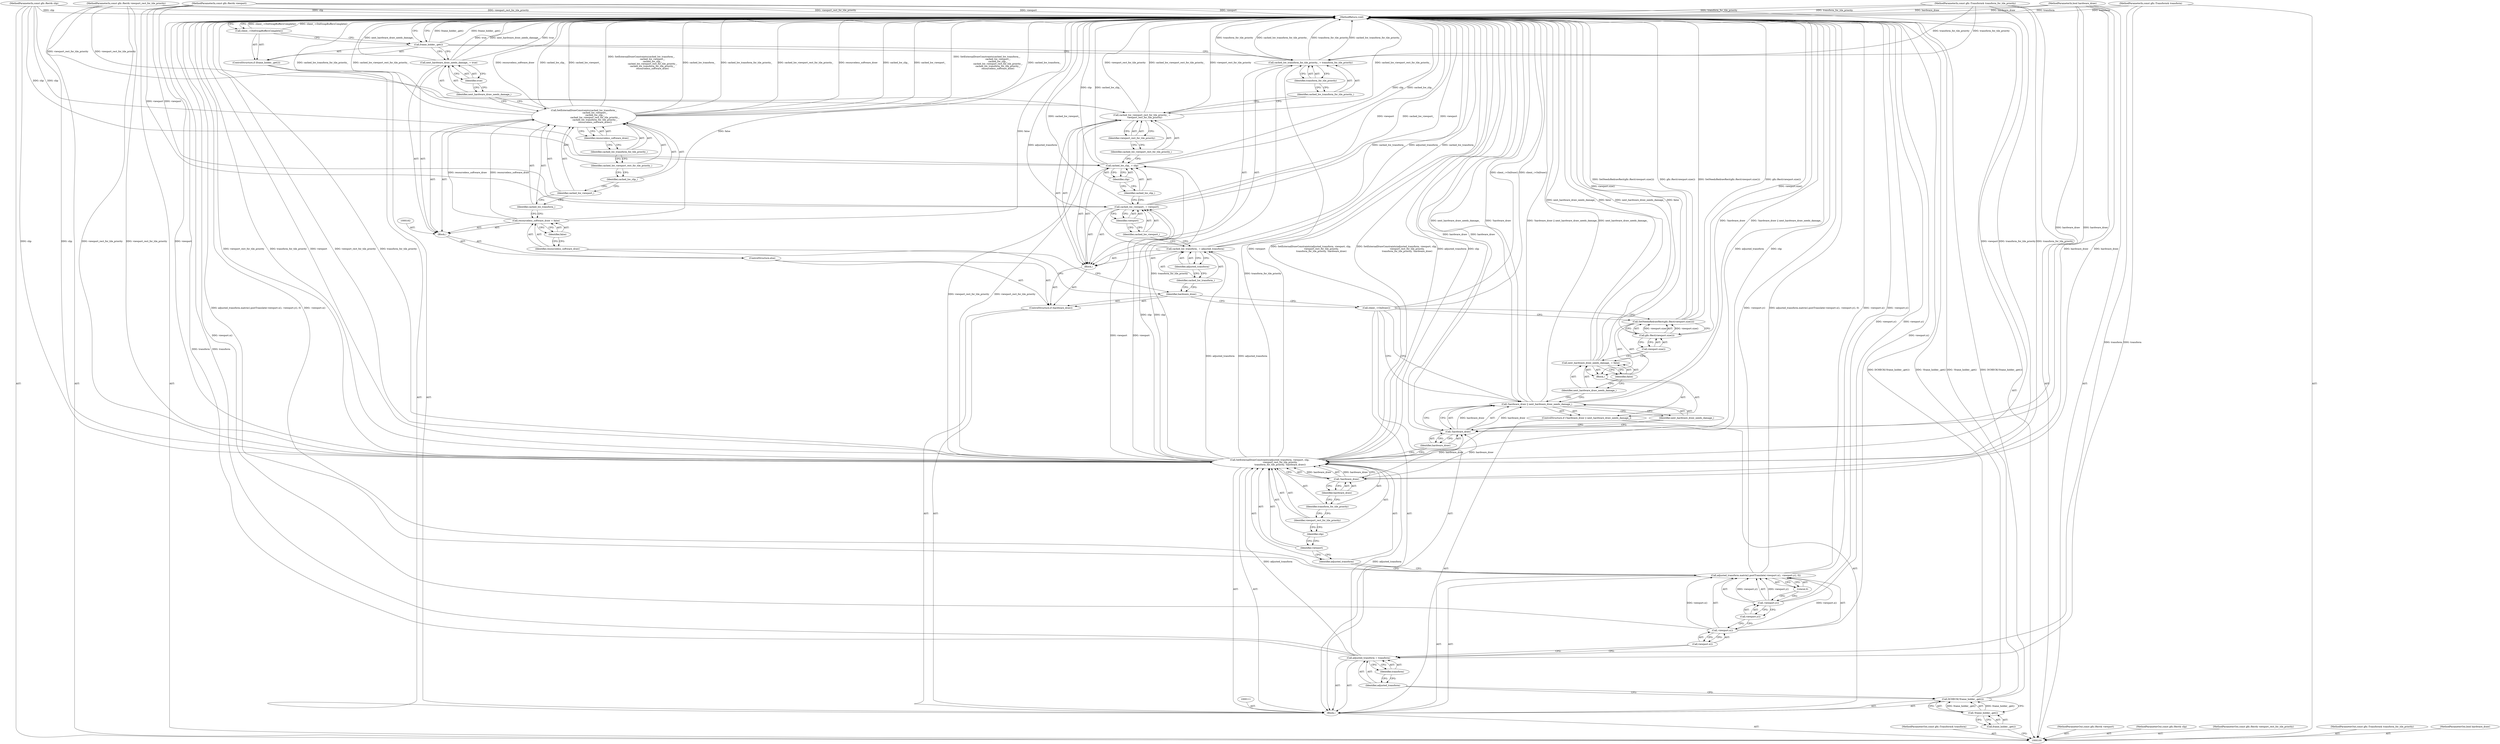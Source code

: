 digraph "0_Chrome_6d9425ec7badda912555d46ea7abcfab81fdd9b9_8" {
"1000179" [label="(MethodReturn,void)"];
"1000112" [label="(Call,adjusted_transform = transform)"];
"1000113" [label="(Identifier,adjusted_transform)"];
"1000114" [label="(Identifier,transform)"];
"1000115" [label="(Call,adjusted_transform.matrix().postTranslate(-viewport.x(), -viewport.y(), 0))"];
"1000116" [label="(Call,-viewport.x())"];
"1000117" [label="(Call,viewport.x())"];
"1000118" [label="(Call,-viewport.y())"];
"1000119" [label="(Call,viewport.y())"];
"1000120" [label="(Literal,0)"];
"1000121" [label="(Call,SetExternalDrawConstraints(adjusted_transform, viewport, clip,\n                             viewport_rect_for_tile_priority,\n                             transform_for_tile_priority, !hardware_draw))"];
"1000122" [label="(Identifier,adjusted_transform)"];
"1000123" [label="(Identifier,viewport)"];
"1000124" [label="(Identifier,clip)"];
"1000125" [label="(Identifier,viewport_rect_for_tile_priority)"];
"1000126" [label="(Identifier,transform_for_tile_priority)"];
"1000127" [label="(Call,!hardware_draw)"];
"1000128" [label="(Identifier,hardware_draw)"];
"1000129" [label="(ControlStructure,if (!hardware_draw || next_hardware_draw_needs_damage_))"];
"1000133" [label="(Identifier,next_hardware_draw_needs_damage_)"];
"1000134" [label="(Block,)"];
"1000130" [label="(Call,!hardware_draw || next_hardware_draw_needs_damage_)"];
"1000131" [label="(Call,!hardware_draw)"];
"1000132" [label="(Identifier,hardware_draw)"];
"1000137" [label="(Identifier,false)"];
"1000135" [label="(Call,next_hardware_draw_needs_damage_ = false)"];
"1000136" [label="(Identifier,next_hardware_draw_needs_damage_)"];
"1000139" [label="(Call,gfx::Rect(viewport.size()))"];
"1000140" [label="(Call,viewport.size())"];
"1000138" [label="(Call,SetNeedsRedrawRect(gfx::Rect(viewport.size())))"];
"1000101" [label="(MethodParameterIn,const gfx::Transform& transform)"];
"1000251" [label="(MethodParameterOut,const gfx::Transform& transform)"];
"1000141" [label="(Call,client_->OnDraw())"];
"1000142" [label="(ControlStructure,if (hardware_draw))"];
"1000144" [label="(Block,)"];
"1000143" [label="(Identifier,hardware_draw)"];
"1000147" [label="(Identifier,adjusted_transform)"];
"1000145" [label="(Call,cached_hw_transform_ = adjusted_transform)"];
"1000146" [label="(Identifier,cached_hw_transform_)"];
"1000150" [label="(Identifier,viewport)"];
"1000148" [label="(Call,cached_hw_viewport_ = viewport)"];
"1000149" [label="(Identifier,cached_hw_viewport_)"];
"1000153" [label="(Identifier,clip)"];
"1000151" [label="(Call,cached_hw_clip_ = clip)"];
"1000152" [label="(Identifier,cached_hw_clip_)"];
"1000154" [label="(Call,cached_hw_viewport_rect_for_tile_priority_ =\n        viewport_rect_for_tile_priority)"];
"1000155" [label="(Identifier,cached_hw_viewport_rect_for_tile_priority_)"];
"1000156" [label="(Identifier,viewport_rect_for_tile_priority)"];
"1000157" [label="(Call,cached_hw_transform_for_tile_priority_ = transform_for_tile_priority)"];
"1000158" [label="(Identifier,cached_hw_transform_for_tile_priority_)"];
"1000159" [label="(Identifier,transform_for_tile_priority)"];
"1000160" [label="(ControlStructure,else)"];
"1000102" [label="(MethodParameterIn,const gfx::Rect& viewport)"];
"1000252" [label="(MethodParameterOut,const gfx::Rect& viewport)"];
"1000165" [label="(Identifier,false)"];
"1000161" [label="(Block,)"];
"1000163" [label="(Call,resourceless_software_draw = false)"];
"1000164" [label="(Identifier,resourceless_software_draw)"];
"1000167" [label="(Identifier,cached_hw_transform_)"];
"1000166" [label="(Call,SetExternalDrawConstraints(cached_hw_transform_,\n                               cached_hw_viewport_,\n                               cached_hw_clip_,\n                               cached_hw_viewport_rect_for_tile_priority_,\n                               cached_hw_transform_for_tile_priority_,\n                               resourceless_software_draw))"];
"1000168" [label="(Identifier,cached_hw_viewport_)"];
"1000169" [label="(Identifier,cached_hw_clip_)"];
"1000170" [label="(Identifier,cached_hw_viewport_rect_for_tile_priority_)"];
"1000171" [label="(Identifier,cached_hw_transform_for_tile_priority_)"];
"1000172" [label="(Identifier,resourceless_software_draw)"];
"1000175" [label="(Identifier,true)"];
"1000173" [label="(Call,next_hardware_draw_needs_damage_ = true)"];
"1000174" [label="(Identifier,next_hardware_draw_needs_damage_)"];
"1000103" [label="(MethodParameterIn,const gfx::Rect& clip)"];
"1000253" [label="(MethodParameterOut,const gfx::Rect& clip)"];
"1000176" [label="(ControlStructure,if (frame_holder_.get()))"];
"1000177" [label="(Call,frame_holder_.get())"];
"1000178" [label="(Call,client_->DidSwapBuffersComplete())"];
"1000104" [label="(MethodParameterIn,const gfx::Rect& viewport_rect_for_tile_priority)"];
"1000254" [label="(MethodParameterOut,const gfx::Rect& viewport_rect_for_tile_priority)"];
"1000105" [label="(MethodParameterIn,const gfx::Transform& transform_for_tile_priority)"];
"1000255" [label="(MethodParameterOut,const gfx::Transform& transform_for_tile_priority)"];
"1000107" [label="(Block,)"];
"1000106" [label="(MethodParameterIn,bool hardware_draw)"];
"1000256" [label="(MethodParameterOut,bool hardware_draw)"];
"1000109" [label="(Call,!frame_holder_.get())"];
"1000110" [label="(Call,frame_holder_.get())"];
"1000108" [label="(Call,DCHECK(!frame_holder_.get()))"];
"1000179" -> "1000100"  [label="AST: "];
"1000179" -> "1000178"  [label="CFG: "];
"1000179" -> "1000177"  [label="CFG: "];
"1000166" -> "1000179"  [label="DDG: resourceless_software_draw"];
"1000166" -> "1000179"  [label="DDG: cached_hw_clip_"];
"1000166" -> "1000179"  [label="DDG: cached_hw_viewport_"];
"1000166" -> "1000179"  [label="DDG: SetExternalDrawConstraints(cached_hw_transform_,\n                               cached_hw_viewport_,\n                               cached_hw_clip_,\n                               cached_hw_viewport_rect_for_tile_priority_,\n                               cached_hw_transform_for_tile_priority_,\n                               resourceless_software_draw)"];
"1000166" -> "1000179"  [label="DDG: cached_hw_transform_"];
"1000166" -> "1000179"  [label="DDG: cached_hw_transform_for_tile_priority_"];
"1000166" -> "1000179"  [label="DDG: cached_hw_viewport_rect_for_tile_priority_"];
"1000121" -> "1000179"  [label="DDG: viewport_rect_for_tile_priority"];
"1000121" -> "1000179"  [label="DDG: transform_for_tile_priority"];
"1000121" -> "1000179"  [label="DDG: viewport"];
"1000121" -> "1000179"  [label="DDG: SetExternalDrawConstraints(adjusted_transform, viewport, clip,\n                             viewport_rect_for_tile_priority,\n                             transform_for_tile_priority, !hardware_draw)"];
"1000121" -> "1000179"  [label="DDG: adjusted_transform"];
"1000121" -> "1000179"  [label="DDG: clip"];
"1000108" -> "1000179"  [label="DDG: DCHECK(!frame_holder_.get())"];
"1000108" -> "1000179"  [label="DDG: !frame_holder_.get()"];
"1000104" -> "1000179"  [label="DDG: viewport_rect_for_tile_priority"];
"1000105" -> "1000179"  [label="DDG: transform_for_tile_priority"];
"1000112" -> "1000179"  [label="DDG: transform"];
"1000151" -> "1000179"  [label="DDG: clip"];
"1000151" -> "1000179"  [label="DDG: cached_hw_clip_"];
"1000115" -> "1000179"  [label="DDG: -viewport.y()"];
"1000115" -> "1000179"  [label="DDG: adjusted_transform.matrix().postTranslate(-viewport.x(), -viewport.y(), 0)"];
"1000115" -> "1000179"  [label="DDG: -viewport.x()"];
"1000118" -> "1000179"  [label="DDG: viewport.y()"];
"1000178" -> "1000179"  [label="DDG: client_->DidSwapBuffersComplete()"];
"1000157" -> "1000179"  [label="DDG: transform_for_tile_priority"];
"1000157" -> "1000179"  [label="DDG: cached_hw_transform_for_tile_priority_"];
"1000116" -> "1000179"  [label="DDG: viewport.x()"];
"1000130" -> "1000179"  [label="DDG: !hardware_draw || next_hardware_draw_needs_damage_"];
"1000130" -> "1000179"  [label="DDG: next_hardware_draw_needs_damage_"];
"1000130" -> "1000179"  [label="DDG: !hardware_draw"];
"1000131" -> "1000179"  [label="DDG: hardware_draw"];
"1000141" -> "1000179"  [label="DDG: client_->OnDraw()"];
"1000138" -> "1000179"  [label="DDG: gfx::Rect(viewport.size())"];
"1000138" -> "1000179"  [label="DDG: SetNeedsRedrawRect(gfx::Rect(viewport.size()))"];
"1000139" -> "1000179"  [label="DDG: viewport.size()"];
"1000154" -> "1000179"  [label="DDG: cached_hw_viewport_rect_for_tile_priority_"];
"1000154" -> "1000179"  [label="DDG: viewport_rect_for_tile_priority"];
"1000103" -> "1000179"  [label="DDG: clip"];
"1000148" -> "1000179"  [label="DDG: cached_hw_viewport_"];
"1000148" -> "1000179"  [label="DDG: viewport"];
"1000102" -> "1000179"  [label="DDG: viewport"];
"1000101" -> "1000179"  [label="DDG: transform"];
"1000135" -> "1000179"  [label="DDG: next_hardware_draw_needs_damage_"];
"1000135" -> "1000179"  [label="DDG: false"];
"1000177" -> "1000179"  [label="DDG: frame_holder_.get()"];
"1000145" -> "1000179"  [label="DDG: cached_hw_transform_"];
"1000145" -> "1000179"  [label="DDG: adjusted_transform"];
"1000173" -> "1000179"  [label="DDG: next_hardware_draw_needs_damage_"];
"1000173" -> "1000179"  [label="DDG: true"];
"1000106" -> "1000179"  [label="DDG: hardware_draw"];
"1000163" -> "1000179"  [label="DDG: false"];
"1000112" -> "1000107"  [label="AST: "];
"1000112" -> "1000114"  [label="CFG: "];
"1000113" -> "1000112"  [label="AST: "];
"1000114" -> "1000112"  [label="AST: "];
"1000117" -> "1000112"  [label="CFG: "];
"1000112" -> "1000179"  [label="DDG: transform"];
"1000101" -> "1000112"  [label="DDG: transform"];
"1000112" -> "1000121"  [label="DDG: adjusted_transform"];
"1000113" -> "1000112"  [label="AST: "];
"1000113" -> "1000108"  [label="CFG: "];
"1000114" -> "1000113"  [label="CFG: "];
"1000114" -> "1000112"  [label="AST: "];
"1000114" -> "1000113"  [label="CFG: "];
"1000112" -> "1000114"  [label="CFG: "];
"1000115" -> "1000107"  [label="AST: "];
"1000115" -> "1000120"  [label="CFG: "];
"1000116" -> "1000115"  [label="AST: "];
"1000118" -> "1000115"  [label="AST: "];
"1000120" -> "1000115"  [label="AST: "];
"1000122" -> "1000115"  [label="CFG: "];
"1000115" -> "1000179"  [label="DDG: -viewport.y()"];
"1000115" -> "1000179"  [label="DDG: adjusted_transform.matrix().postTranslate(-viewport.x(), -viewport.y(), 0)"];
"1000115" -> "1000179"  [label="DDG: -viewport.x()"];
"1000116" -> "1000115"  [label="DDG: viewport.x()"];
"1000118" -> "1000115"  [label="DDG: viewport.y()"];
"1000116" -> "1000115"  [label="AST: "];
"1000116" -> "1000117"  [label="CFG: "];
"1000117" -> "1000116"  [label="AST: "];
"1000119" -> "1000116"  [label="CFG: "];
"1000116" -> "1000179"  [label="DDG: viewport.x()"];
"1000116" -> "1000115"  [label="DDG: viewport.x()"];
"1000117" -> "1000116"  [label="AST: "];
"1000117" -> "1000112"  [label="CFG: "];
"1000116" -> "1000117"  [label="CFG: "];
"1000118" -> "1000115"  [label="AST: "];
"1000118" -> "1000119"  [label="CFG: "];
"1000119" -> "1000118"  [label="AST: "];
"1000120" -> "1000118"  [label="CFG: "];
"1000118" -> "1000179"  [label="DDG: viewport.y()"];
"1000118" -> "1000115"  [label="DDG: viewport.y()"];
"1000119" -> "1000118"  [label="AST: "];
"1000119" -> "1000116"  [label="CFG: "];
"1000118" -> "1000119"  [label="CFG: "];
"1000120" -> "1000115"  [label="AST: "];
"1000120" -> "1000118"  [label="CFG: "];
"1000115" -> "1000120"  [label="CFG: "];
"1000121" -> "1000107"  [label="AST: "];
"1000121" -> "1000127"  [label="CFG: "];
"1000122" -> "1000121"  [label="AST: "];
"1000123" -> "1000121"  [label="AST: "];
"1000124" -> "1000121"  [label="AST: "];
"1000125" -> "1000121"  [label="AST: "];
"1000126" -> "1000121"  [label="AST: "];
"1000127" -> "1000121"  [label="AST: "];
"1000132" -> "1000121"  [label="CFG: "];
"1000121" -> "1000179"  [label="DDG: viewport_rect_for_tile_priority"];
"1000121" -> "1000179"  [label="DDG: transform_for_tile_priority"];
"1000121" -> "1000179"  [label="DDG: viewport"];
"1000121" -> "1000179"  [label="DDG: SetExternalDrawConstraints(adjusted_transform, viewport, clip,\n                             viewport_rect_for_tile_priority,\n                             transform_for_tile_priority, !hardware_draw)"];
"1000121" -> "1000179"  [label="DDG: adjusted_transform"];
"1000121" -> "1000179"  [label="DDG: clip"];
"1000112" -> "1000121"  [label="DDG: adjusted_transform"];
"1000102" -> "1000121"  [label="DDG: viewport"];
"1000103" -> "1000121"  [label="DDG: clip"];
"1000104" -> "1000121"  [label="DDG: viewport_rect_for_tile_priority"];
"1000105" -> "1000121"  [label="DDG: transform_for_tile_priority"];
"1000127" -> "1000121"  [label="DDG: hardware_draw"];
"1000121" -> "1000145"  [label="DDG: adjusted_transform"];
"1000121" -> "1000148"  [label="DDG: viewport"];
"1000121" -> "1000151"  [label="DDG: clip"];
"1000121" -> "1000154"  [label="DDG: viewport_rect_for_tile_priority"];
"1000121" -> "1000157"  [label="DDG: transform_for_tile_priority"];
"1000122" -> "1000121"  [label="AST: "];
"1000122" -> "1000115"  [label="CFG: "];
"1000123" -> "1000122"  [label="CFG: "];
"1000123" -> "1000121"  [label="AST: "];
"1000123" -> "1000122"  [label="CFG: "];
"1000124" -> "1000123"  [label="CFG: "];
"1000124" -> "1000121"  [label="AST: "];
"1000124" -> "1000123"  [label="CFG: "];
"1000125" -> "1000124"  [label="CFG: "];
"1000125" -> "1000121"  [label="AST: "];
"1000125" -> "1000124"  [label="CFG: "];
"1000126" -> "1000125"  [label="CFG: "];
"1000126" -> "1000121"  [label="AST: "];
"1000126" -> "1000125"  [label="CFG: "];
"1000128" -> "1000126"  [label="CFG: "];
"1000127" -> "1000121"  [label="AST: "];
"1000127" -> "1000128"  [label="CFG: "];
"1000128" -> "1000127"  [label="AST: "];
"1000121" -> "1000127"  [label="CFG: "];
"1000127" -> "1000121"  [label="DDG: hardware_draw"];
"1000106" -> "1000127"  [label="DDG: hardware_draw"];
"1000127" -> "1000131"  [label="DDG: hardware_draw"];
"1000128" -> "1000127"  [label="AST: "];
"1000128" -> "1000126"  [label="CFG: "];
"1000127" -> "1000128"  [label="CFG: "];
"1000129" -> "1000107"  [label="AST: "];
"1000130" -> "1000129"  [label="AST: "];
"1000134" -> "1000129"  [label="AST: "];
"1000133" -> "1000130"  [label="AST: "];
"1000133" -> "1000131"  [label="CFG: "];
"1000130" -> "1000133"  [label="CFG: "];
"1000134" -> "1000129"  [label="AST: "];
"1000135" -> "1000134"  [label="AST: "];
"1000138" -> "1000134"  [label="AST: "];
"1000130" -> "1000129"  [label="AST: "];
"1000130" -> "1000131"  [label="CFG: "];
"1000130" -> "1000133"  [label="CFG: "];
"1000131" -> "1000130"  [label="AST: "];
"1000133" -> "1000130"  [label="AST: "];
"1000136" -> "1000130"  [label="CFG: "];
"1000141" -> "1000130"  [label="CFG: "];
"1000130" -> "1000179"  [label="DDG: !hardware_draw || next_hardware_draw_needs_damage_"];
"1000130" -> "1000179"  [label="DDG: next_hardware_draw_needs_damage_"];
"1000130" -> "1000179"  [label="DDG: !hardware_draw"];
"1000131" -> "1000130"  [label="DDG: hardware_draw"];
"1000131" -> "1000130"  [label="AST: "];
"1000131" -> "1000132"  [label="CFG: "];
"1000132" -> "1000131"  [label="AST: "];
"1000133" -> "1000131"  [label="CFG: "];
"1000130" -> "1000131"  [label="CFG: "];
"1000131" -> "1000179"  [label="DDG: hardware_draw"];
"1000131" -> "1000130"  [label="DDG: hardware_draw"];
"1000127" -> "1000131"  [label="DDG: hardware_draw"];
"1000106" -> "1000131"  [label="DDG: hardware_draw"];
"1000132" -> "1000131"  [label="AST: "];
"1000132" -> "1000121"  [label="CFG: "];
"1000131" -> "1000132"  [label="CFG: "];
"1000137" -> "1000135"  [label="AST: "];
"1000137" -> "1000136"  [label="CFG: "];
"1000135" -> "1000137"  [label="CFG: "];
"1000135" -> "1000134"  [label="AST: "];
"1000135" -> "1000137"  [label="CFG: "];
"1000136" -> "1000135"  [label="AST: "];
"1000137" -> "1000135"  [label="AST: "];
"1000140" -> "1000135"  [label="CFG: "];
"1000135" -> "1000179"  [label="DDG: next_hardware_draw_needs_damage_"];
"1000135" -> "1000179"  [label="DDG: false"];
"1000136" -> "1000135"  [label="AST: "];
"1000136" -> "1000130"  [label="CFG: "];
"1000137" -> "1000136"  [label="CFG: "];
"1000139" -> "1000138"  [label="AST: "];
"1000139" -> "1000140"  [label="CFG: "];
"1000140" -> "1000139"  [label="AST: "];
"1000138" -> "1000139"  [label="CFG: "];
"1000139" -> "1000179"  [label="DDG: viewport.size()"];
"1000139" -> "1000138"  [label="DDG: viewport.size()"];
"1000140" -> "1000139"  [label="AST: "];
"1000140" -> "1000135"  [label="CFG: "];
"1000139" -> "1000140"  [label="CFG: "];
"1000138" -> "1000134"  [label="AST: "];
"1000138" -> "1000139"  [label="CFG: "];
"1000139" -> "1000138"  [label="AST: "];
"1000141" -> "1000138"  [label="CFG: "];
"1000138" -> "1000179"  [label="DDG: gfx::Rect(viewport.size())"];
"1000138" -> "1000179"  [label="DDG: SetNeedsRedrawRect(gfx::Rect(viewport.size()))"];
"1000139" -> "1000138"  [label="DDG: viewport.size()"];
"1000101" -> "1000100"  [label="AST: "];
"1000101" -> "1000179"  [label="DDG: transform"];
"1000101" -> "1000112"  [label="DDG: transform"];
"1000251" -> "1000100"  [label="AST: "];
"1000141" -> "1000107"  [label="AST: "];
"1000141" -> "1000138"  [label="CFG: "];
"1000141" -> "1000130"  [label="CFG: "];
"1000143" -> "1000141"  [label="CFG: "];
"1000141" -> "1000179"  [label="DDG: client_->OnDraw()"];
"1000142" -> "1000107"  [label="AST: "];
"1000143" -> "1000142"  [label="AST: "];
"1000144" -> "1000142"  [label="AST: "];
"1000160" -> "1000142"  [label="AST: "];
"1000144" -> "1000142"  [label="AST: "];
"1000145" -> "1000144"  [label="AST: "];
"1000148" -> "1000144"  [label="AST: "];
"1000151" -> "1000144"  [label="AST: "];
"1000154" -> "1000144"  [label="AST: "];
"1000157" -> "1000144"  [label="AST: "];
"1000143" -> "1000142"  [label="AST: "];
"1000143" -> "1000141"  [label="CFG: "];
"1000146" -> "1000143"  [label="CFG: "];
"1000164" -> "1000143"  [label="CFG: "];
"1000147" -> "1000145"  [label="AST: "];
"1000147" -> "1000146"  [label="CFG: "];
"1000145" -> "1000147"  [label="CFG: "];
"1000145" -> "1000144"  [label="AST: "];
"1000145" -> "1000147"  [label="CFG: "];
"1000146" -> "1000145"  [label="AST: "];
"1000147" -> "1000145"  [label="AST: "];
"1000149" -> "1000145"  [label="CFG: "];
"1000145" -> "1000179"  [label="DDG: cached_hw_transform_"];
"1000145" -> "1000179"  [label="DDG: adjusted_transform"];
"1000121" -> "1000145"  [label="DDG: adjusted_transform"];
"1000146" -> "1000145"  [label="AST: "];
"1000146" -> "1000143"  [label="CFG: "];
"1000147" -> "1000146"  [label="CFG: "];
"1000150" -> "1000148"  [label="AST: "];
"1000150" -> "1000149"  [label="CFG: "];
"1000148" -> "1000150"  [label="CFG: "];
"1000148" -> "1000144"  [label="AST: "];
"1000148" -> "1000150"  [label="CFG: "];
"1000149" -> "1000148"  [label="AST: "];
"1000150" -> "1000148"  [label="AST: "];
"1000152" -> "1000148"  [label="CFG: "];
"1000148" -> "1000179"  [label="DDG: cached_hw_viewport_"];
"1000148" -> "1000179"  [label="DDG: viewport"];
"1000121" -> "1000148"  [label="DDG: viewport"];
"1000102" -> "1000148"  [label="DDG: viewport"];
"1000149" -> "1000148"  [label="AST: "];
"1000149" -> "1000145"  [label="CFG: "];
"1000150" -> "1000149"  [label="CFG: "];
"1000153" -> "1000151"  [label="AST: "];
"1000153" -> "1000152"  [label="CFG: "];
"1000151" -> "1000153"  [label="CFG: "];
"1000151" -> "1000144"  [label="AST: "];
"1000151" -> "1000153"  [label="CFG: "];
"1000152" -> "1000151"  [label="AST: "];
"1000153" -> "1000151"  [label="AST: "];
"1000155" -> "1000151"  [label="CFG: "];
"1000151" -> "1000179"  [label="DDG: clip"];
"1000151" -> "1000179"  [label="DDG: cached_hw_clip_"];
"1000121" -> "1000151"  [label="DDG: clip"];
"1000103" -> "1000151"  [label="DDG: clip"];
"1000152" -> "1000151"  [label="AST: "];
"1000152" -> "1000148"  [label="CFG: "];
"1000153" -> "1000152"  [label="CFG: "];
"1000154" -> "1000144"  [label="AST: "];
"1000154" -> "1000156"  [label="CFG: "];
"1000155" -> "1000154"  [label="AST: "];
"1000156" -> "1000154"  [label="AST: "];
"1000158" -> "1000154"  [label="CFG: "];
"1000154" -> "1000179"  [label="DDG: cached_hw_viewport_rect_for_tile_priority_"];
"1000154" -> "1000179"  [label="DDG: viewport_rect_for_tile_priority"];
"1000121" -> "1000154"  [label="DDG: viewport_rect_for_tile_priority"];
"1000104" -> "1000154"  [label="DDG: viewport_rect_for_tile_priority"];
"1000155" -> "1000154"  [label="AST: "];
"1000155" -> "1000151"  [label="CFG: "];
"1000156" -> "1000155"  [label="CFG: "];
"1000156" -> "1000154"  [label="AST: "];
"1000156" -> "1000155"  [label="CFG: "];
"1000154" -> "1000156"  [label="CFG: "];
"1000157" -> "1000144"  [label="AST: "];
"1000157" -> "1000159"  [label="CFG: "];
"1000158" -> "1000157"  [label="AST: "];
"1000159" -> "1000157"  [label="AST: "];
"1000177" -> "1000157"  [label="CFG: "];
"1000157" -> "1000179"  [label="DDG: transform_for_tile_priority"];
"1000157" -> "1000179"  [label="DDG: cached_hw_transform_for_tile_priority_"];
"1000121" -> "1000157"  [label="DDG: transform_for_tile_priority"];
"1000105" -> "1000157"  [label="DDG: transform_for_tile_priority"];
"1000158" -> "1000157"  [label="AST: "];
"1000158" -> "1000154"  [label="CFG: "];
"1000159" -> "1000158"  [label="CFG: "];
"1000159" -> "1000157"  [label="AST: "];
"1000159" -> "1000158"  [label="CFG: "];
"1000157" -> "1000159"  [label="CFG: "];
"1000160" -> "1000142"  [label="AST: "];
"1000161" -> "1000160"  [label="AST: "];
"1000102" -> "1000100"  [label="AST: "];
"1000102" -> "1000179"  [label="DDG: viewport"];
"1000102" -> "1000121"  [label="DDG: viewport"];
"1000102" -> "1000148"  [label="DDG: viewport"];
"1000252" -> "1000100"  [label="AST: "];
"1000165" -> "1000163"  [label="AST: "];
"1000165" -> "1000164"  [label="CFG: "];
"1000163" -> "1000165"  [label="CFG: "];
"1000161" -> "1000160"  [label="AST: "];
"1000162" -> "1000161"  [label="AST: "];
"1000163" -> "1000161"  [label="AST: "];
"1000166" -> "1000161"  [label="AST: "];
"1000173" -> "1000161"  [label="AST: "];
"1000163" -> "1000161"  [label="AST: "];
"1000163" -> "1000165"  [label="CFG: "];
"1000164" -> "1000163"  [label="AST: "];
"1000165" -> "1000163"  [label="AST: "];
"1000167" -> "1000163"  [label="CFG: "];
"1000163" -> "1000179"  [label="DDG: false"];
"1000163" -> "1000166"  [label="DDG: resourceless_software_draw"];
"1000164" -> "1000163"  [label="AST: "];
"1000164" -> "1000143"  [label="CFG: "];
"1000165" -> "1000164"  [label="CFG: "];
"1000167" -> "1000166"  [label="AST: "];
"1000167" -> "1000163"  [label="CFG: "];
"1000168" -> "1000167"  [label="CFG: "];
"1000166" -> "1000161"  [label="AST: "];
"1000166" -> "1000172"  [label="CFG: "];
"1000167" -> "1000166"  [label="AST: "];
"1000168" -> "1000166"  [label="AST: "];
"1000169" -> "1000166"  [label="AST: "];
"1000170" -> "1000166"  [label="AST: "];
"1000171" -> "1000166"  [label="AST: "];
"1000172" -> "1000166"  [label="AST: "];
"1000174" -> "1000166"  [label="CFG: "];
"1000166" -> "1000179"  [label="DDG: resourceless_software_draw"];
"1000166" -> "1000179"  [label="DDG: cached_hw_clip_"];
"1000166" -> "1000179"  [label="DDG: cached_hw_viewport_"];
"1000166" -> "1000179"  [label="DDG: SetExternalDrawConstraints(cached_hw_transform_,\n                               cached_hw_viewport_,\n                               cached_hw_clip_,\n                               cached_hw_viewport_rect_for_tile_priority_,\n                               cached_hw_transform_for_tile_priority_,\n                               resourceless_software_draw)"];
"1000166" -> "1000179"  [label="DDG: cached_hw_transform_"];
"1000166" -> "1000179"  [label="DDG: cached_hw_transform_for_tile_priority_"];
"1000166" -> "1000179"  [label="DDG: cached_hw_viewport_rect_for_tile_priority_"];
"1000163" -> "1000166"  [label="DDG: resourceless_software_draw"];
"1000168" -> "1000166"  [label="AST: "];
"1000168" -> "1000167"  [label="CFG: "];
"1000169" -> "1000168"  [label="CFG: "];
"1000169" -> "1000166"  [label="AST: "];
"1000169" -> "1000168"  [label="CFG: "];
"1000170" -> "1000169"  [label="CFG: "];
"1000170" -> "1000166"  [label="AST: "];
"1000170" -> "1000169"  [label="CFG: "];
"1000171" -> "1000170"  [label="CFG: "];
"1000171" -> "1000166"  [label="AST: "];
"1000171" -> "1000170"  [label="CFG: "];
"1000172" -> "1000171"  [label="CFG: "];
"1000172" -> "1000166"  [label="AST: "];
"1000172" -> "1000171"  [label="CFG: "];
"1000166" -> "1000172"  [label="CFG: "];
"1000175" -> "1000173"  [label="AST: "];
"1000175" -> "1000174"  [label="CFG: "];
"1000173" -> "1000175"  [label="CFG: "];
"1000173" -> "1000161"  [label="AST: "];
"1000173" -> "1000175"  [label="CFG: "];
"1000174" -> "1000173"  [label="AST: "];
"1000175" -> "1000173"  [label="AST: "];
"1000177" -> "1000173"  [label="CFG: "];
"1000173" -> "1000179"  [label="DDG: next_hardware_draw_needs_damage_"];
"1000173" -> "1000179"  [label="DDG: true"];
"1000174" -> "1000173"  [label="AST: "];
"1000174" -> "1000166"  [label="CFG: "];
"1000175" -> "1000174"  [label="CFG: "];
"1000103" -> "1000100"  [label="AST: "];
"1000103" -> "1000179"  [label="DDG: clip"];
"1000103" -> "1000121"  [label="DDG: clip"];
"1000103" -> "1000151"  [label="DDG: clip"];
"1000253" -> "1000100"  [label="AST: "];
"1000176" -> "1000107"  [label="AST: "];
"1000177" -> "1000176"  [label="AST: "];
"1000178" -> "1000176"  [label="AST: "];
"1000177" -> "1000176"  [label="AST: "];
"1000177" -> "1000157"  [label="CFG: "];
"1000177" -> "1000173"  [label="CFG: "];
"1000178" -> "1000177"  [label="CFG: "];
"1000179" -> "1000177"  [label="CFG: "];
"1000177" -> "1000179"  [label="DDG: frame_holder_.get()"];
"1000178" -> "1000176"  [label="AST: "];
"1000178" -> "1000177"  [label="CFG: "];
"1000179" -> "1000178"  [label="CFG: "];
"1000178" -> "1000179"  [label="DDG: client_->DidSwapBuffersComplete()"];
"1000104" -> "1000100"  [label="AST: "];
"1000104" -> "1000179"  [label="DDG: viewport_rect_for_tile_priority"];
"1000104" -> "1000121"  [label="DDG: viewport_rect_for_tile_priority"];
"1000104" -> "1000154"  [label="DDG: viewport_rect_for_tile_priority"];
"1000254" -> "1000100"  [label="AST: "];
"1000105" -> "1000100"  [label="AST: "];
"1000105" -> "1000179"  [label="DDG: transform_for_tile_priority"];
"1000105" -> "1000121"  [label="DDG: transform_for_tile_priority"];
"1000105" -> "1000157"  [label="DDG: transform_for_tile_priority"];
"1000255" -> "1000100"  [label="AST: "];
"1000107" -> "1000100"  [label="AST: "];
"1000108" -> "1000107"  [label="AST: "];
"1000111" -> "1000107"  [label="AST: "];
"1000112" -> "1000107"  [label="AST: "];
"1000115" -> "1000107"  [label="AST: "];
"1000121" -> "1000107"  [label="AST: "];
"1000129" -> "1000107"  [label="AST: "];
"1000141" -> "1000107"  [label="AST: "];
"1000142" -> "1000107"  [label="AST: "];
"1000176" -> "1000107"  [label="AST: "];
"1000106" -> "1000100"  [label="AST: "];
"1000106" -> "1000179"  [label="DDG: hardware_draw"];
"1000106" -> "1000127"  [label="DDG: hardware_draw"];
"1000106" -> "1000131"  [label="DDG: hardware_draw"];
"1000256" -> "1000100"  [label="AST: "];
"1000109" -> "1000108"  [label="AST: "];
"1000109" -> "1000110"  [label="CFG: "];
"1000110" -> "1000109"  [label="AST: "];
"1000108" -> "1000109"  [label="CFG: "];
"1000109" -> "1000108"  [label="DDG: frame_holder_.get()"];
"1000110" -> "1000109"  [label="AST: "];
"1000110" -> "1000100"  [label="CFG: "];
"1000109" -> "1000110"  [label="CFG: "];
"1000108" -> "1000107"  [label="AST: "];
"1000108" -> "1000109"  [label="CFG: "];
"1000109" -> "1000108"  [label="AST: "];
"1000113" -> "1000108"  [label="CFG: "];
"1000108" -> "1000179"  [label="DDG: DCHECK(!frame_holder_.get())"];
"1000108" -> "1000179"  [label="DDG: !frame_holder_.get()"];
"1000109" -> "1000108"  [label="DDG: frame_holder_.get()"];
}
